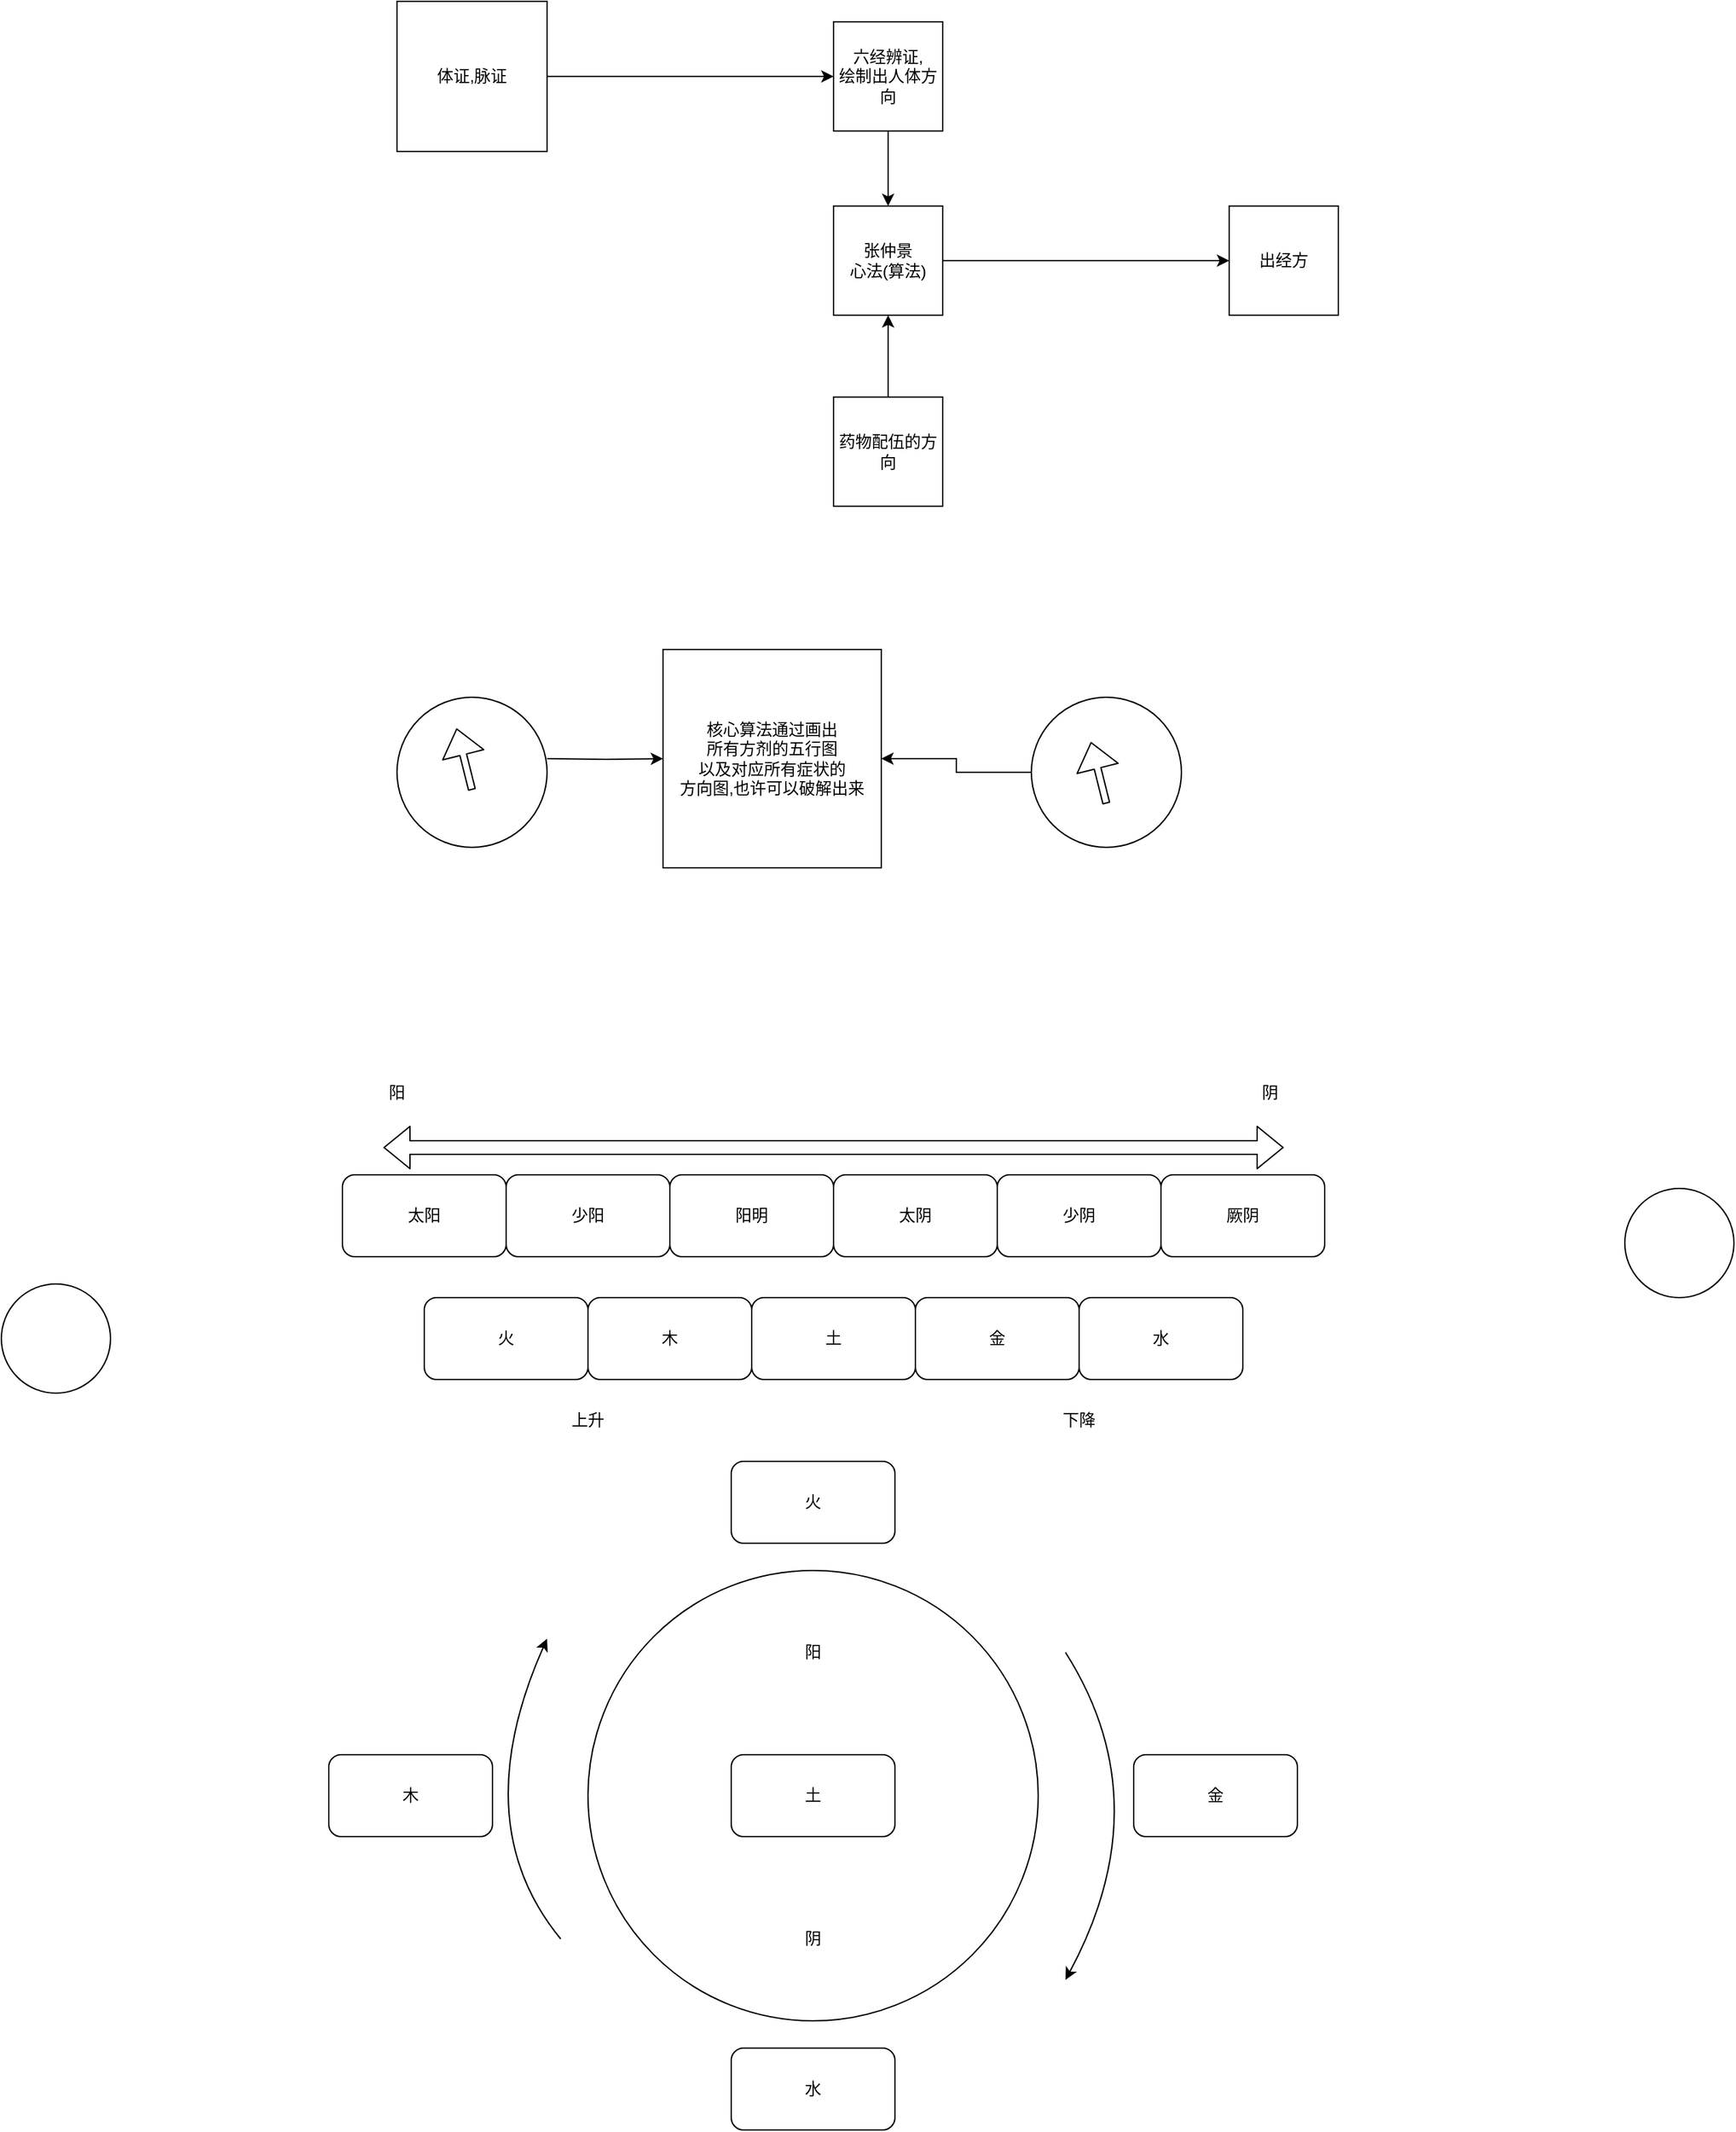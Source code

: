<mxGraphModel dx="1670" dy="779" grid="1" gridSize="10" guides="1" tooltips="1" connect="1" arrows="1" fold="1" page="1" pageScale="1" pageWidth="827" pageHeight="1169" background="#ffffff"><root><mxCell id="0"/><mxCell id="1" parent="0"/><mxCell id="4" style="edgeStyle=orthogonalEdgeStyle;rounded=0;html=1;exitX=1;exitY=0.5;entryX=0;entryY=0.5;jettySize=auto;orthogonalLoop=1;" parent="1" source="2" target="3" edge="1"><mxGeometry relative="1" as="geometry"/></mxCell><mxCell id="2" value="体证,脉证" style="whiteSpace=wrap;html=1;aspect=fixed;" parent="1" vertex="1"><mxGeometry x="80" y="110" width="110" height="110" as="geometry"/></mxCell><mxCell id="6" value="" style="edgeStyle=orthogonalEdgeStyle;rounded=0;html=1;jettySize=auto;orthogonalLoop=1;" parent="1" source="3" target="5" edge="1"><mxGeometry relative="1" as="geometry"/></mxCell><mxCell id="3" value="六经辨证,&lt;div&gt;绘制出人体方向&lt;/div&gt;" style="whiteSpace=wrap;html=1;aspect=fixed;" parent="1" vertex="1"><mxGeometry x="400" y="125" width="80" height="80" as="geometry"/></mxCell><mxCell id="12" style="edgeStyle=orthogonalEdgeStyle;rounded=0;html=1;exitX=1;exitY=0.5;entryX=0;entryY=0.5;jettySize=auto;orthogonalLoop=1;" parent="1" source="5" target="8" edge="1"><mxGeometry relative="1" as="geometry"/></mxCell><mxCell id="5" value="张仲景&lt;div&gt;心法(算法)&lt;/div&gt;" style="whiteSpace=wrap;html=1;aspect=fixed;" parent="1" vertex="1"><mxGeometry x="400" y="260" width="80" height="80" as="geometry"/></mxCell><mxCell id="8" value="出经方" style="whiteSpace=wrap;html=1;aspect=fixed;" parent="1" vertex="1"><mxGeometry x="690" y="260" width="80" height="80" as="geometry"/></mxCell><mxCell id="10" style="edgeStyle=orthogonalEdgeStyle;rounded=0;html=1;exitX=0.5;exitY=0;entryX=0.5;entryY=1;jettySize=auto;orthogonalLoop=1;" parent="1" source="9" target="5" edge="1"><mxGeometry relative="1" as="geometry"/></mxCell><mxCell id="9" value="药物配伍的方向" style="whiteSpace=wrap;html=1;aspect=fixed;" parent="1" vertex="1"><mxGeometry x="400" y="400" width="80" height="80" as="geometry"/></mxCell><mxCell id="20" style="edgeStyle=orthogonalEdgeStyle;rounded=0;html=1;exitX=1;exitY=0.5;entryX=0;entryY=0.5;jettySize=auto;orthogonalLoop=1;" parent="1" target="19" edge="1"><mxGeometry relative="1" as="geometry"><mxPoint x="190" y="665" as="sourcePoint"/></mxGeometry></mxCell><mxCell id="13" value="" style="ellipse;whiteSpace=wrap;html=1;aspect=fixed;" parent="1" vertex="1"><mxGeometry x="80" y="620" width="110" height="110" as="geometry"/></mxCell><mxCell id="21" style="edgeStyle=orthogonalEdgeStyle;rounded=0;html=1;exitX=0;exitY=0.5;jettySize=auto;orthogonalLoop=1;" parent="1" source="14" target="19" edge="1"><mxGeometry relative="1" as="geometry"/></mxCell><mxCell id="14" value="" style="ellipse;whiteSpace=wrap;html=1;aspect=fixed;" parent="1" vertex="1"><mxGeometry x="545" y="620" width="110" height="110" as="geometry"/></mxCell><mxCell id="17" value="" style="shape=flexArrow;endArrow=classic;html=1;fillColor=#ffffff;endWidth=25;endSize=6.17;width=5;" parent="1" edge="1"><mxGeometry width="50" height="50" relative="1" as="geometry"><mxPoint x="135" y="688" as="sourcePoint"/><mxPoint x="123.684" y="642.745" as="targetPoint"/></mxGeometry></mxCell><mxCell id="18" value="" style="shape=flexArrow;endArrow=classic;html=1;fillColor=#ffffff;endWidth=25;endSize=6.17;width=5;" parent="1" edge="1"><mxGeometry width="50" height="50" relative="1" as="geometry"><mxPoint x="600" y="698" as="sourcePoint"/><mxPoint x="588.684" y="652.745" as="targetPoint"/></mxGeometry></mxCell><mxCell id="19" value="核心算法通过画出&lt;div&gt;所有方剂的五行图&lt;/div&gt;&lt;div&gt;以及对应所有症状的&lt;/div&gt;&lt;div&gt;方向图,也许可以破解出来&lt;/div&gt;" style="whiteSpace=wrap;html=1;aspect=fixed;" parent="1" vertex="1"><mxGeometry x="275" y="585" width="160" height="160" as="geometry"/></mxCell><mxCell id="23" value="太阳" style="rounded=1;whiteSpace=wrap;html=1;" parent="1" vertex="1"><mxGeometry x="40" y="970" width="120" height="60" as="geometry"/></mxCell><mxCell id="24" value="少阳" style="rounded=1;whiteSpace=wrap;html=1;" parent="1" vertex="1"><mxGeometry x="160" y="970" width="120" height="60" as="geometry"/></mxCell><mxCell id="25" value="阳明" style="rounded=1;whiteSpace=wrap;html=1;" parent="1" vertex="1"><mxGeometry x="280" y="970" width="120" height="60" as="geometry"/></mxCell><mxCell id="26" value="太阴" style="rounded=1;whiteSpace=wrap;html=1;" parent="1" vertex="1"><mxGeometry x="400" y="970" width="120" height="60" as="geometry"/></mxCell><mxCell id="27" value="少阴" style="rounded=1;whiteSpace=wrap;html=1;" parent="1" vertex="1"><mxGeometry x="520" y="970" width="120" height="60" as="geometry"/></mxCell><mxCell id="28" value="厥阴" style="rounded=1;whiteSpace=wrap;html=1;" parent="1" vertex="1"><mxGeometry x="640" y="970" width="120" height="60" as="geometry"/></mxCell><mxCell id="29" value="" style="shape=flexArrow;endArrow=classic;startArrow=classic;html=1;fillColor=#ffffff;" parent="1" edge="1"><mxGeometry width="50" height="50" relative="1" as="geometry"><mxPoint x="70" y="950" as="sourcePoint"/><mxPoint x="730" y="950" as="targetPoint"/></mxGeometry></mxCell><mxCell id="30" value="火" style="rounded=1;whiteSpace=wrap;html=1;" parent="1" vertex="1"><mxGeometry x="100" y="1060" width="120" height="60" as="geometry"/></mxCell><mxCell id="31" value="木" style="rounded=1;whiteSpace=wrap;html=1;" parent="1" vertex="1"><mxGeometry x="220" y="1060" width="120" height="60" as="geometry"/></mxCell><mxCell id="32" value="土" style="rounded=1;whiteSpace=wrap;html=1;" parent="1" vertex="1"><mxGeometry x="340" y="1060" width="120" height="60" as="geometry"/></mxCell><mxCell id="33" value="金" style="rounded=1;whiteSpace=wrap;html=1;" parent="1" vertex="1"><mxGeometry x="460" y="1060" width="120" height="60" as="geometry"/></mxCell><mxCell id="34" value="水" style="rounded=1;whiteSpace=wrap;html=1;" parent="1" vertex="1"><mxGeometry x="580" y="1060" width="120" height="60" as="geometry"/></mxCell><mxCell id="35" value="阳" style="text;html=1;strokeColor=none;fillColor=none;align=center;verticalAlign=middle;whiteSpace=wrap;rounded=0;" parent="1" vertex="1"><mxGeometry x="60" y="900" width="40" height="20" as="geometry"/></mxCell><mxCell id="36" value="阴" style="text;html=1;strokeColor=none;fillColor=none;align=center;verticalAlign=middle;whiteSpace=wrap;rounded=0;" parent="1" vertex="1"><mxGeometry x="700" y="900" width="40" height="20" as="geometry"/></mxCell><mxCell id="37" value="上升" style="text;html=1;strokeColor=none;fillColor=none;align=center;verticalAlign=middle;whiteSpace=wrap;rounded=0;" parent="1" vertex="1"><mxGeometry x="200" y="1140" width="40" height="20" as="geometry"/></mxCell><mxCell id="38" value="下降" style="text;html=1;strokeColor=none;fillColor=none;align=center;verticalAlign=middle;whiteSpace=wrap;rounded=0;" parent="1" vertex="1"><mxGeometry x="560" y="1140" width="40" height="20" as="geometry"/></mxCell><mxCell id="39" value="" style="ellipse;whiteSpace=wrap;html=1;aspect=fixed;" parent="1" vertex="1"><mxGeometry x="220" y="1260" width="330" height="330" as="geometry"/></mxCell><mxCell id="40" value="" style="ellipse;whiteSpace=wrap;html=1;aspect=fixed;" parent="1" vertex="1"><mxGeometry x="980" y="980" width="80" height="80" as="geometry"/></mxCell><mxCell id="41" value="" style="ellipse;whiteSpace=wrap;html=1;aspect=fixed;" parent="1" vertex="1"><mxGeometry x="-210" y="1050" width="80" height="80" as="geometry"/></mxCell><mxCell id="42" value="" style="curved=1;endArrow=classic;html=1;" parent="1" edge="1"><mxGeometry width="50" height="50" relative="1" as="geometry"><mxPoint x="200" y="1530" as="sourcePoint"/><mxPoint x="190" y="1310" as="targetPoint"/><Array as="points"><mxPoint x="130" y="1445"/></Array></mxGeometry></mxCell><mxCell id="43" value="" style="curved=1;endArrow=classic;html=1;" parent="1" edge="1"><mxGeometry width="50" height="50" relative="1" as="geometry"><mxPoint x="570" y="1320" as="sourcePoint"/><mxPoint x="570" y="1560" as="targetPoint"/><Array as="points"><mxPoint x="640" y="1430"/></Array></mxGeometry></mxCell><mxCell id="44" value="土" style="rounded=1;whiteSpace=wrap;html=1;" parent="1" vertex="1"><mxGeometry x="325" y="1395" width="120" height="60" as="geometry"/></mxCell><mxCell id="45" value="木" style="rounded=1;whiteSpace=wrap;html=1;" parent="1" vertex="1"><mxGeometry x="30" y="1395" width="120" height="60" as="geometry"/></mxCell><mxCell id="46" value="火" style="rounded=1;whiteSpace=wrap;html=1;" parent="1" vertex="1"><mxGeometry x="325" y="1180" width="120" height="60" as="geometry"/></mxCell><mxCell id="47" value="金" style="rounded=1;whiteSpace=wrap;html=1;" parent="1" vertex="1"><mxGeometry x="620" y="1395" width="120" height="60" as="geometry"/></mxCell><mxCell id="48" value="水" style="rounded=1;whiteSpace=wrap;html=1;" parent="1" vertex="1"><mxGeometry x="325" y="1610" width="120" height="60" as="geometry"/></mxCell><mxCell id="49" value="阳" style="text;html=1;strokeColor=none;fillColor=none;align=center;verticalAlign=middle;whiteSpace=wrap;rounded=0;" parent="1" vertex="1"><mxGeometry x="365" y="1310" width="40" height="20" as="geometry"/></mxCell><mxCell id="50" value="阴" style="text;html=1;strokeColor=none;fillColor=none;align=center;verticalAlign=middle;whiteSpace=wrap;rounded=0;" parent="1" vertex="1"><mxGeometry x="365" y="1520" width="40" height="20" as="geometry"/></mxCell></root></mxGraphModel>